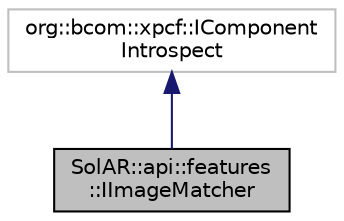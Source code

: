 digraph "SolAR::api::features::IImageMatcher"
{
 // LATEX_PDF_SIZE
  edge [fontname="Helvetica",fontsize="10",labelfontname="Helvetica",labelfontsize="10"];
  node [fontname="Helvetica",fontsize="10",shape=record];
  Node1 [label="SolAR::api::features\l::IImageMatcher",height=0.2,width=0.4,color="black", fillcolor="grey75", style="filled", fontcolor="black",tooltip="Matches keypoint between two input images. UUID: 157ec340-0682-4e6c-bf69-e4d95fa760d3"];
  Node2 -> Node1 [dir="back",color="midnightblue",fontsize="10",style="solid",fontname="Helvetica"];
  Node2 [label="org::bcom::xpcf::IComponent\lIntrospect",height=0.2,width=0.4,color="grey75", fillcolor="white", style="filled",tooltip=" "];
}
